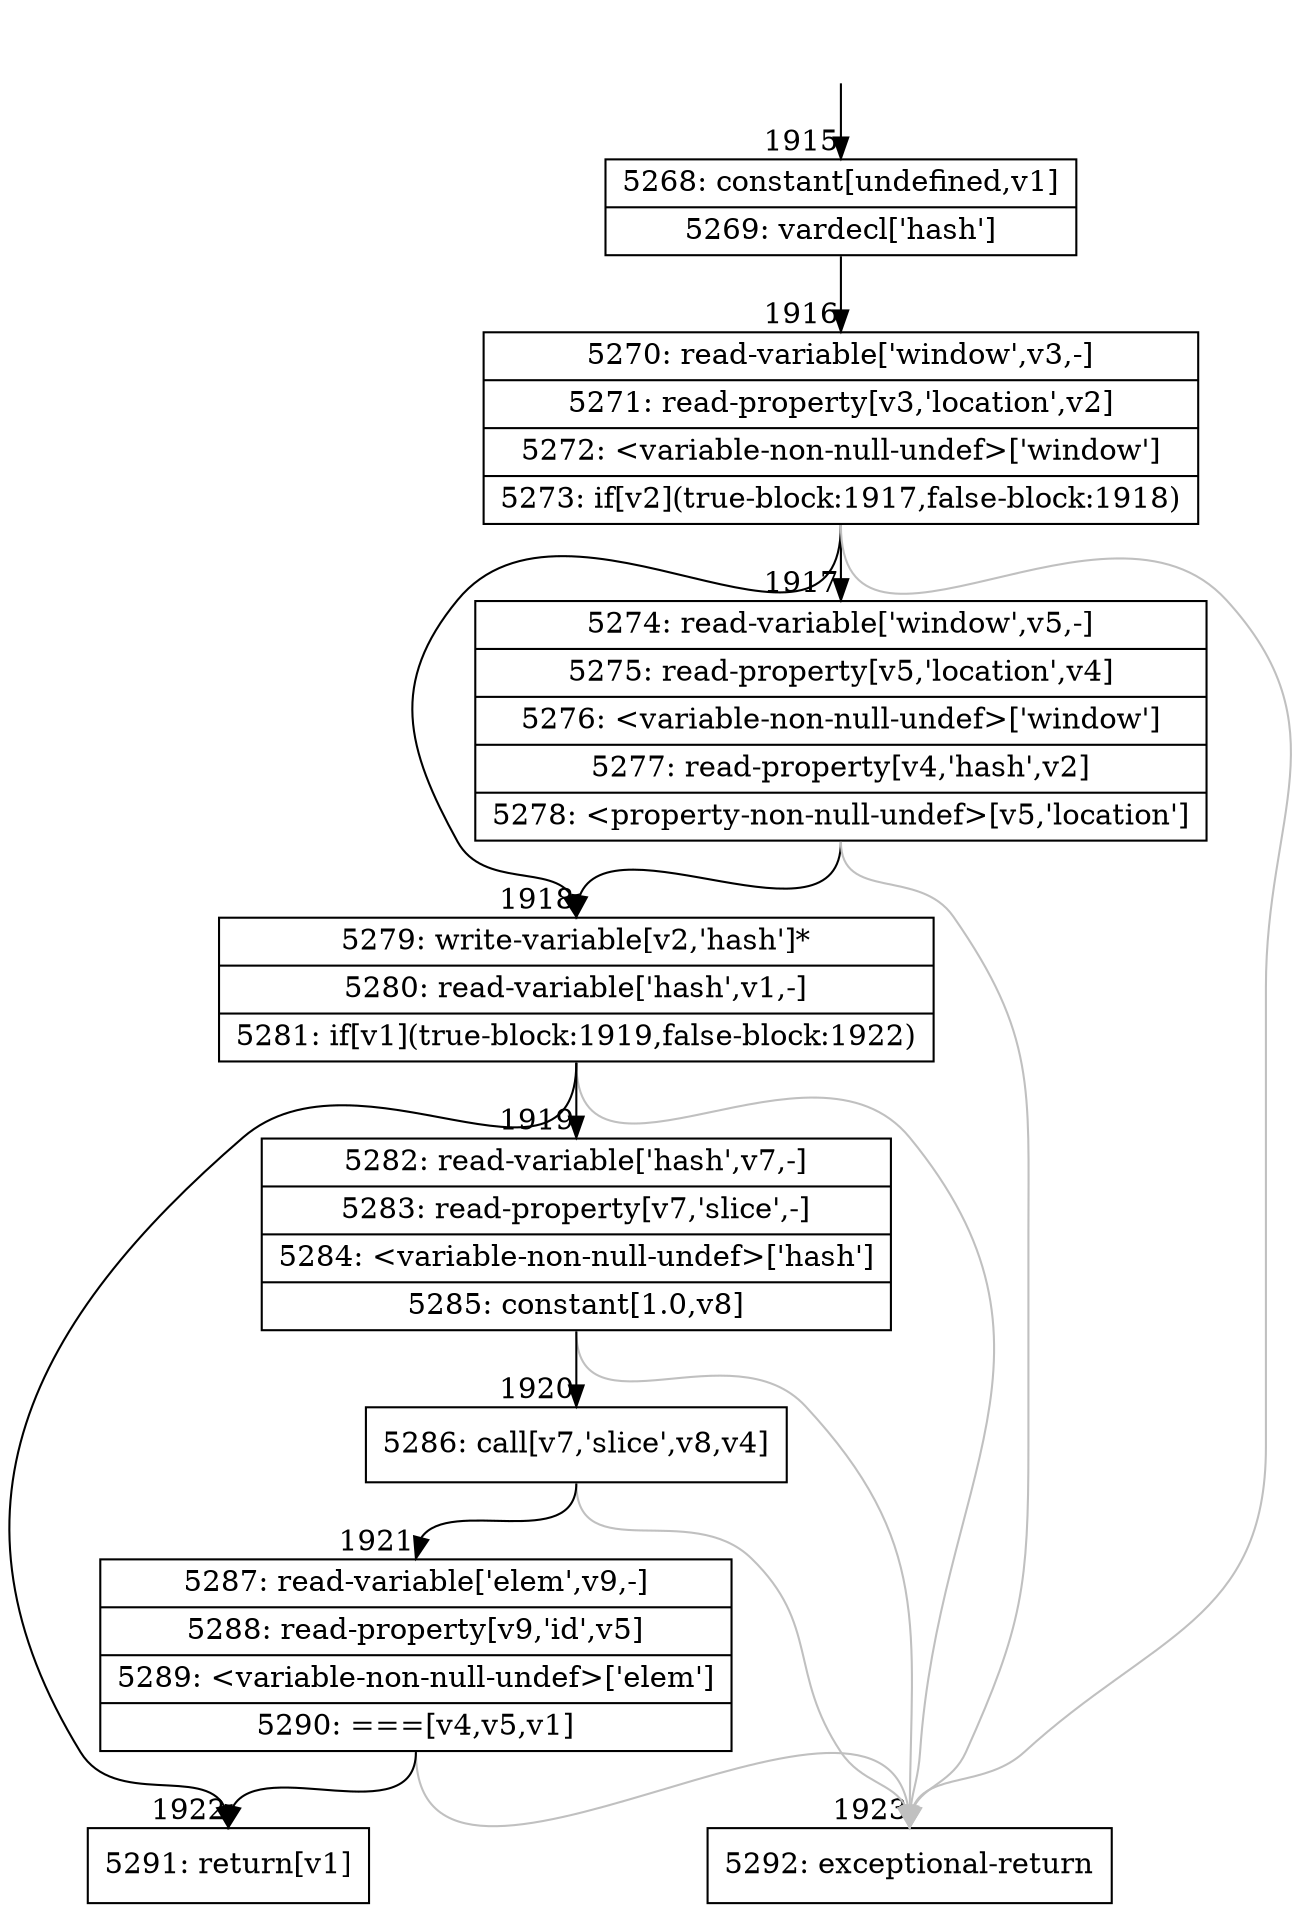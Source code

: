 digraph {
rankdir="TD"
BB_entry130[shape=none,label=""];
BB_entry130 -> BB1915 [tailport=s, headport=n, headlabel="    1915"]
BB1915 [shape=record label="{5268: constant[undefined,v1]|5269: vardecl['hash']}" ] 
BB1915 -> BB1916 [tailport=s, headport=n, headlabel="      1916"]
BB1916 [shape=record label="{5270: read-variable['window',v3,-]|5271: read-property[v3,'location',v2]|5272: \<variable-non-null-undef\>['window']|5273: if[v2](true-block:1917,false-block:1918)}" ] 
BB1916 -> BB1918 [tailport=s, headport=n, headlabel="      1918"]
BB1916 -> BB1917 [tailport=s, headport=n, headlabel="      1917"]
BB1916 -> BB1923 [tailport=s, headport=n, color=gray, headlabel="      1923"]
BB1917 [shape=record label="{5274: read-variable['window',v5,-]|5275: read-property[v5,'location',v4]|5276: \<variable-non-null-undef\>['window']|5277: read-property[v4,'hash',v2]|5278: \<property-non-null-undef\>[v5,'location']}" ] 
BB1917 -> BB1918 [tailport=s, headport=n]
BB1917 -> BB1923 [tailport=s, headport=n, color=gray]
BB1918 [shape=record label="{5279: write-variable[v2,'hash']*|5280: read-variable['hash',v1,-]|5281: if[v1](true-block:1919,false-block:1922)}" ] 
BB1918 -> BB1922 [tailport=s, headport=n, headlabel="      1922"]
BB1918 -> BB1919 [tailport=s, headport=n, headlabel="      1919"]
BB1918 -> BB1923 [tailport=s, headport=n, color=gray]
BB1919 [shape=record label="{5282: read-variable['hash',v7,-]|5283: read-property[v7,'slice',-]|5284: \<variable-non-null-undef\>['hash']|5285: constant[1.0,v8]}" ] 
BB1919 -> BB1920 [tailport=s, headport=n, headlabel="      1920"]
BB1919 -> BB1923 [tailport=s, headport=n, color=gray]
BB1920 [shape=record label="{5286: call[v7,'slice',v8,v4]}" ] 
BB1920 -> BB1921 [tailport=s, headport=n, headlabel="      1921"]
BB1920 -> BB1923 [tailport=s, headport=n, color=gray]
BB1921 [shape=record label="{5287: read-variable['elem',v9,-]|5288: read-property[v9,'id',v5]|5289: \<variable-non-null-undef\>['elem']|5290: ===[v4,v5,v1]}" ] 
BB1921 -> BB1922 [tailport=s, headport=n]
BB1921 -> BB1923 [tailport=s, headport=n, color=gray]
BB1922 [shape=record label="{5291: return[v1]}" ] 
BB1923 [shape=record label="{5292: exceptional-return}" ] 
}

